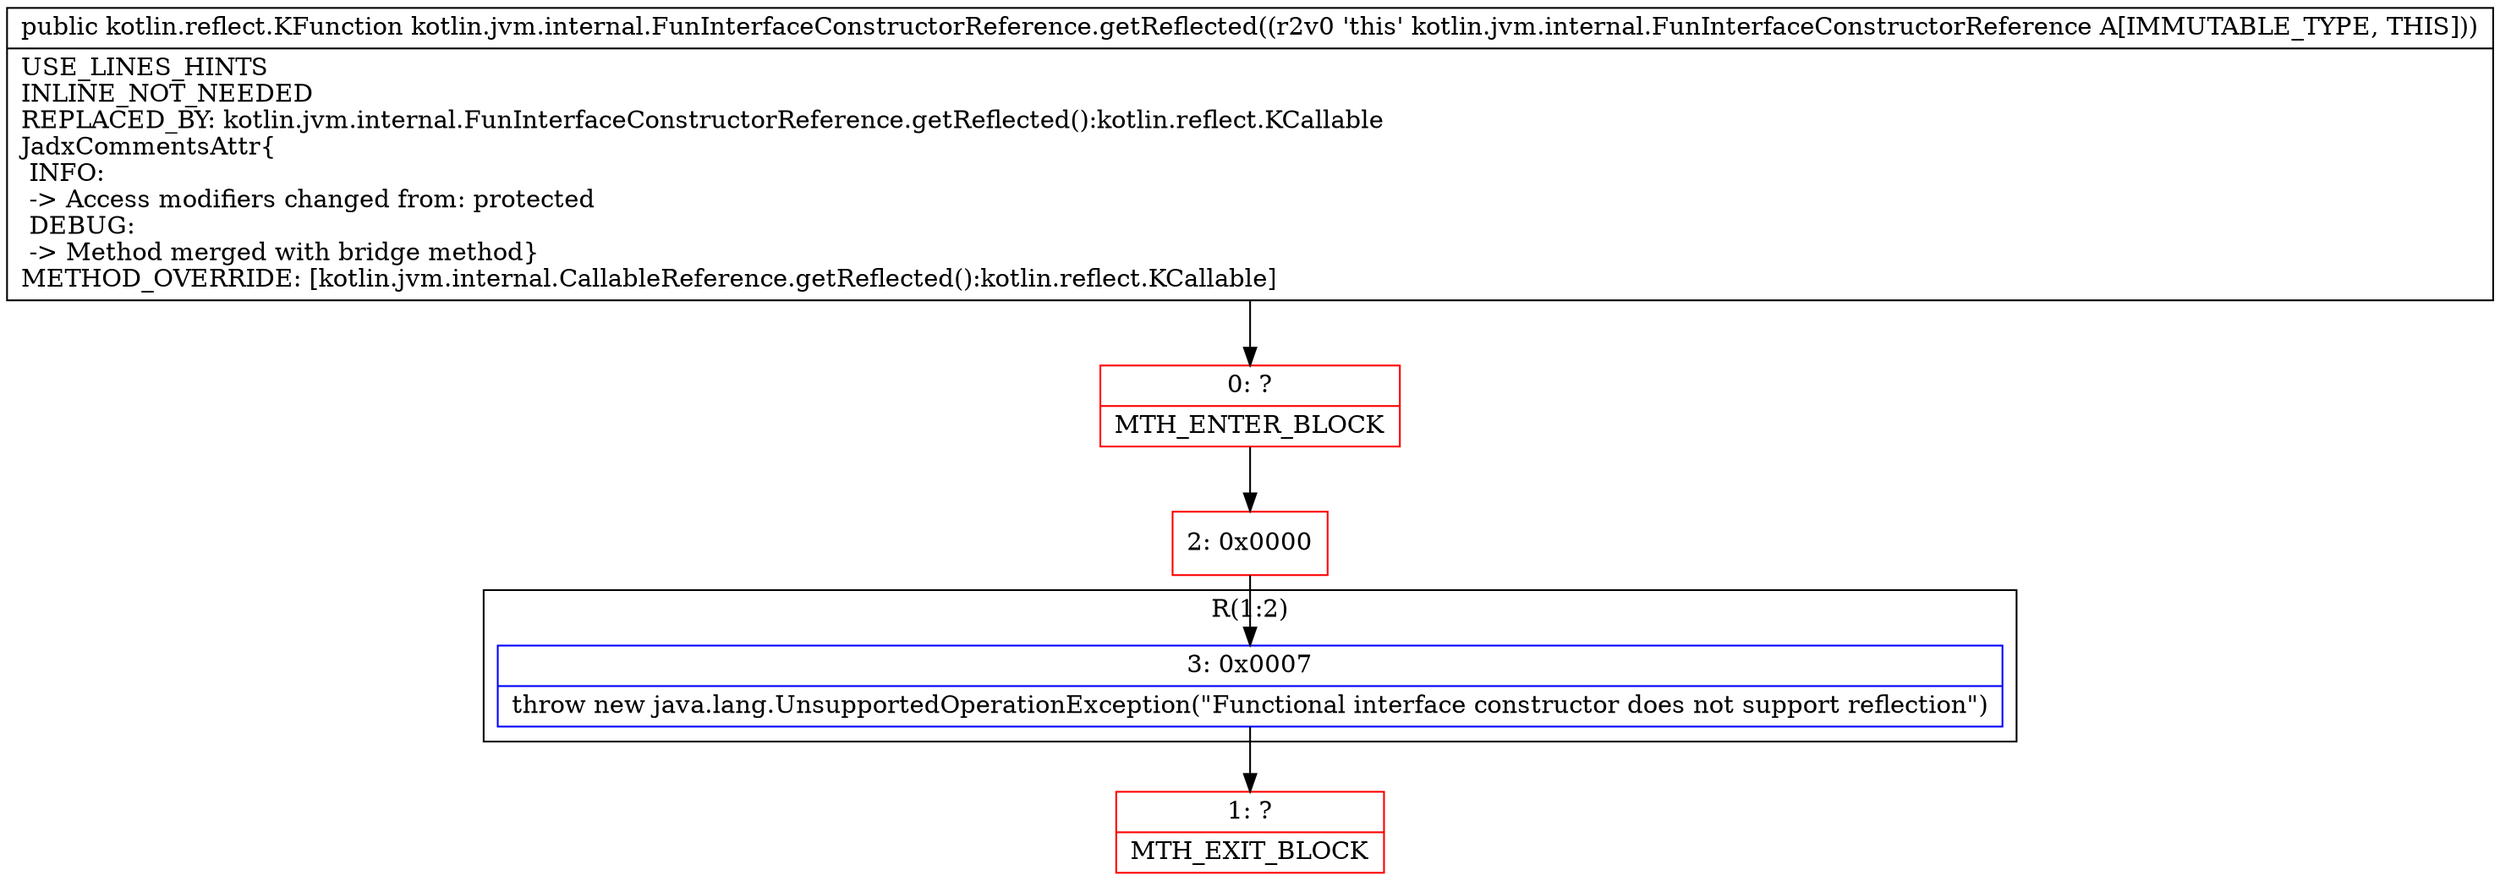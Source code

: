 digraph "CFG forkotlin.jvm.internal.FunInterfaceConstructorReference.getReflected()Lkotlin\/reflect\/KFunction;" {
subgraph cluster_Region_374184514 {
label = "R(1:2)";
node [shape=record,color=blue];
Node_3 [shape=record,label="{3\:\ 0x0007|throw new java.lang.UnsupportedOperationException(\"Functional interface constructor does not support reflection\")\l}"];
}
Node_0 [shape=record,color=red,label="{0\:\ ?|MTH_ENTER_BLOCK\l}"];
Node_2 [shape=record,color=red,label="{2\:\ 0x0000}"];
Node_1 [shape=record,color=red,label="{1\:\ ?|MTH_EXIT_BLOCK\l}"];
MethodNode[shape=record,label="{public kotlin.reflect.KFunction kotlin.jvm.internal.FunInterfaceConstructorReference.getReflected((r2v0 'this' kotlin.jvm.internal.FunInterfaceConstructorReference A[IMMUTABLE_TYPE, THIS]))  | USE_LINES_HINTS\lINLINE_NOT_NEEDED\lREPLACED_BY: kotlin.jvm.internal.FunInterfaceConstructorReference.getReflected():kotlin.reflect.KCallable\lJadxCommentsAttr\{\l INFO: \l \-\> Access modifiers changed from: protected\l DEBUG: \l \-\> Method merged with bridge method\}\lMETHOD_OVERRIDE: [kotlin.jvm.internal.CallableReference.getReflected():kotlin.reflect.KCallable]\l}"];
MethodNode -> Node_0;Node_3 -> Node_1;
Node_0 -> Node_2;
Node_2 -> Node_3;
}

